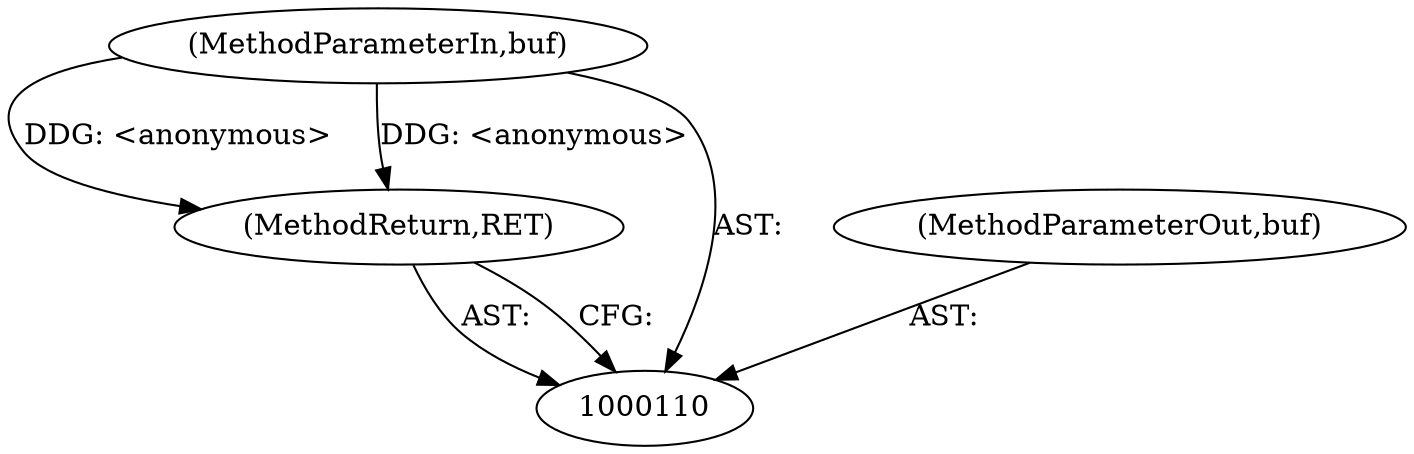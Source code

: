 digraph "0_wireshark_6a140eca7b78b230f1f90a739a32257476513c78_1" {
"1000111" [label="(MethodParameterIn,buf)"];
"1000127" [label="(MethodParameterOut,buf)"];
"1000113" [label="(MethodReturn,RET)"];
"1000111" -> "1000110"  [label="AST: "];
"1000111" -> "1000113"  [label="DDG: <anonymous>"];
"1000127" -> "1000110"  [label="AST: "];
"1000113" -> "1000110"  [label="AST: "];
"1000113" -> "1000110"  [label="CFG: "];
"1000111" -> "1000113"  [label="DDG: <anonymous>"];
}
